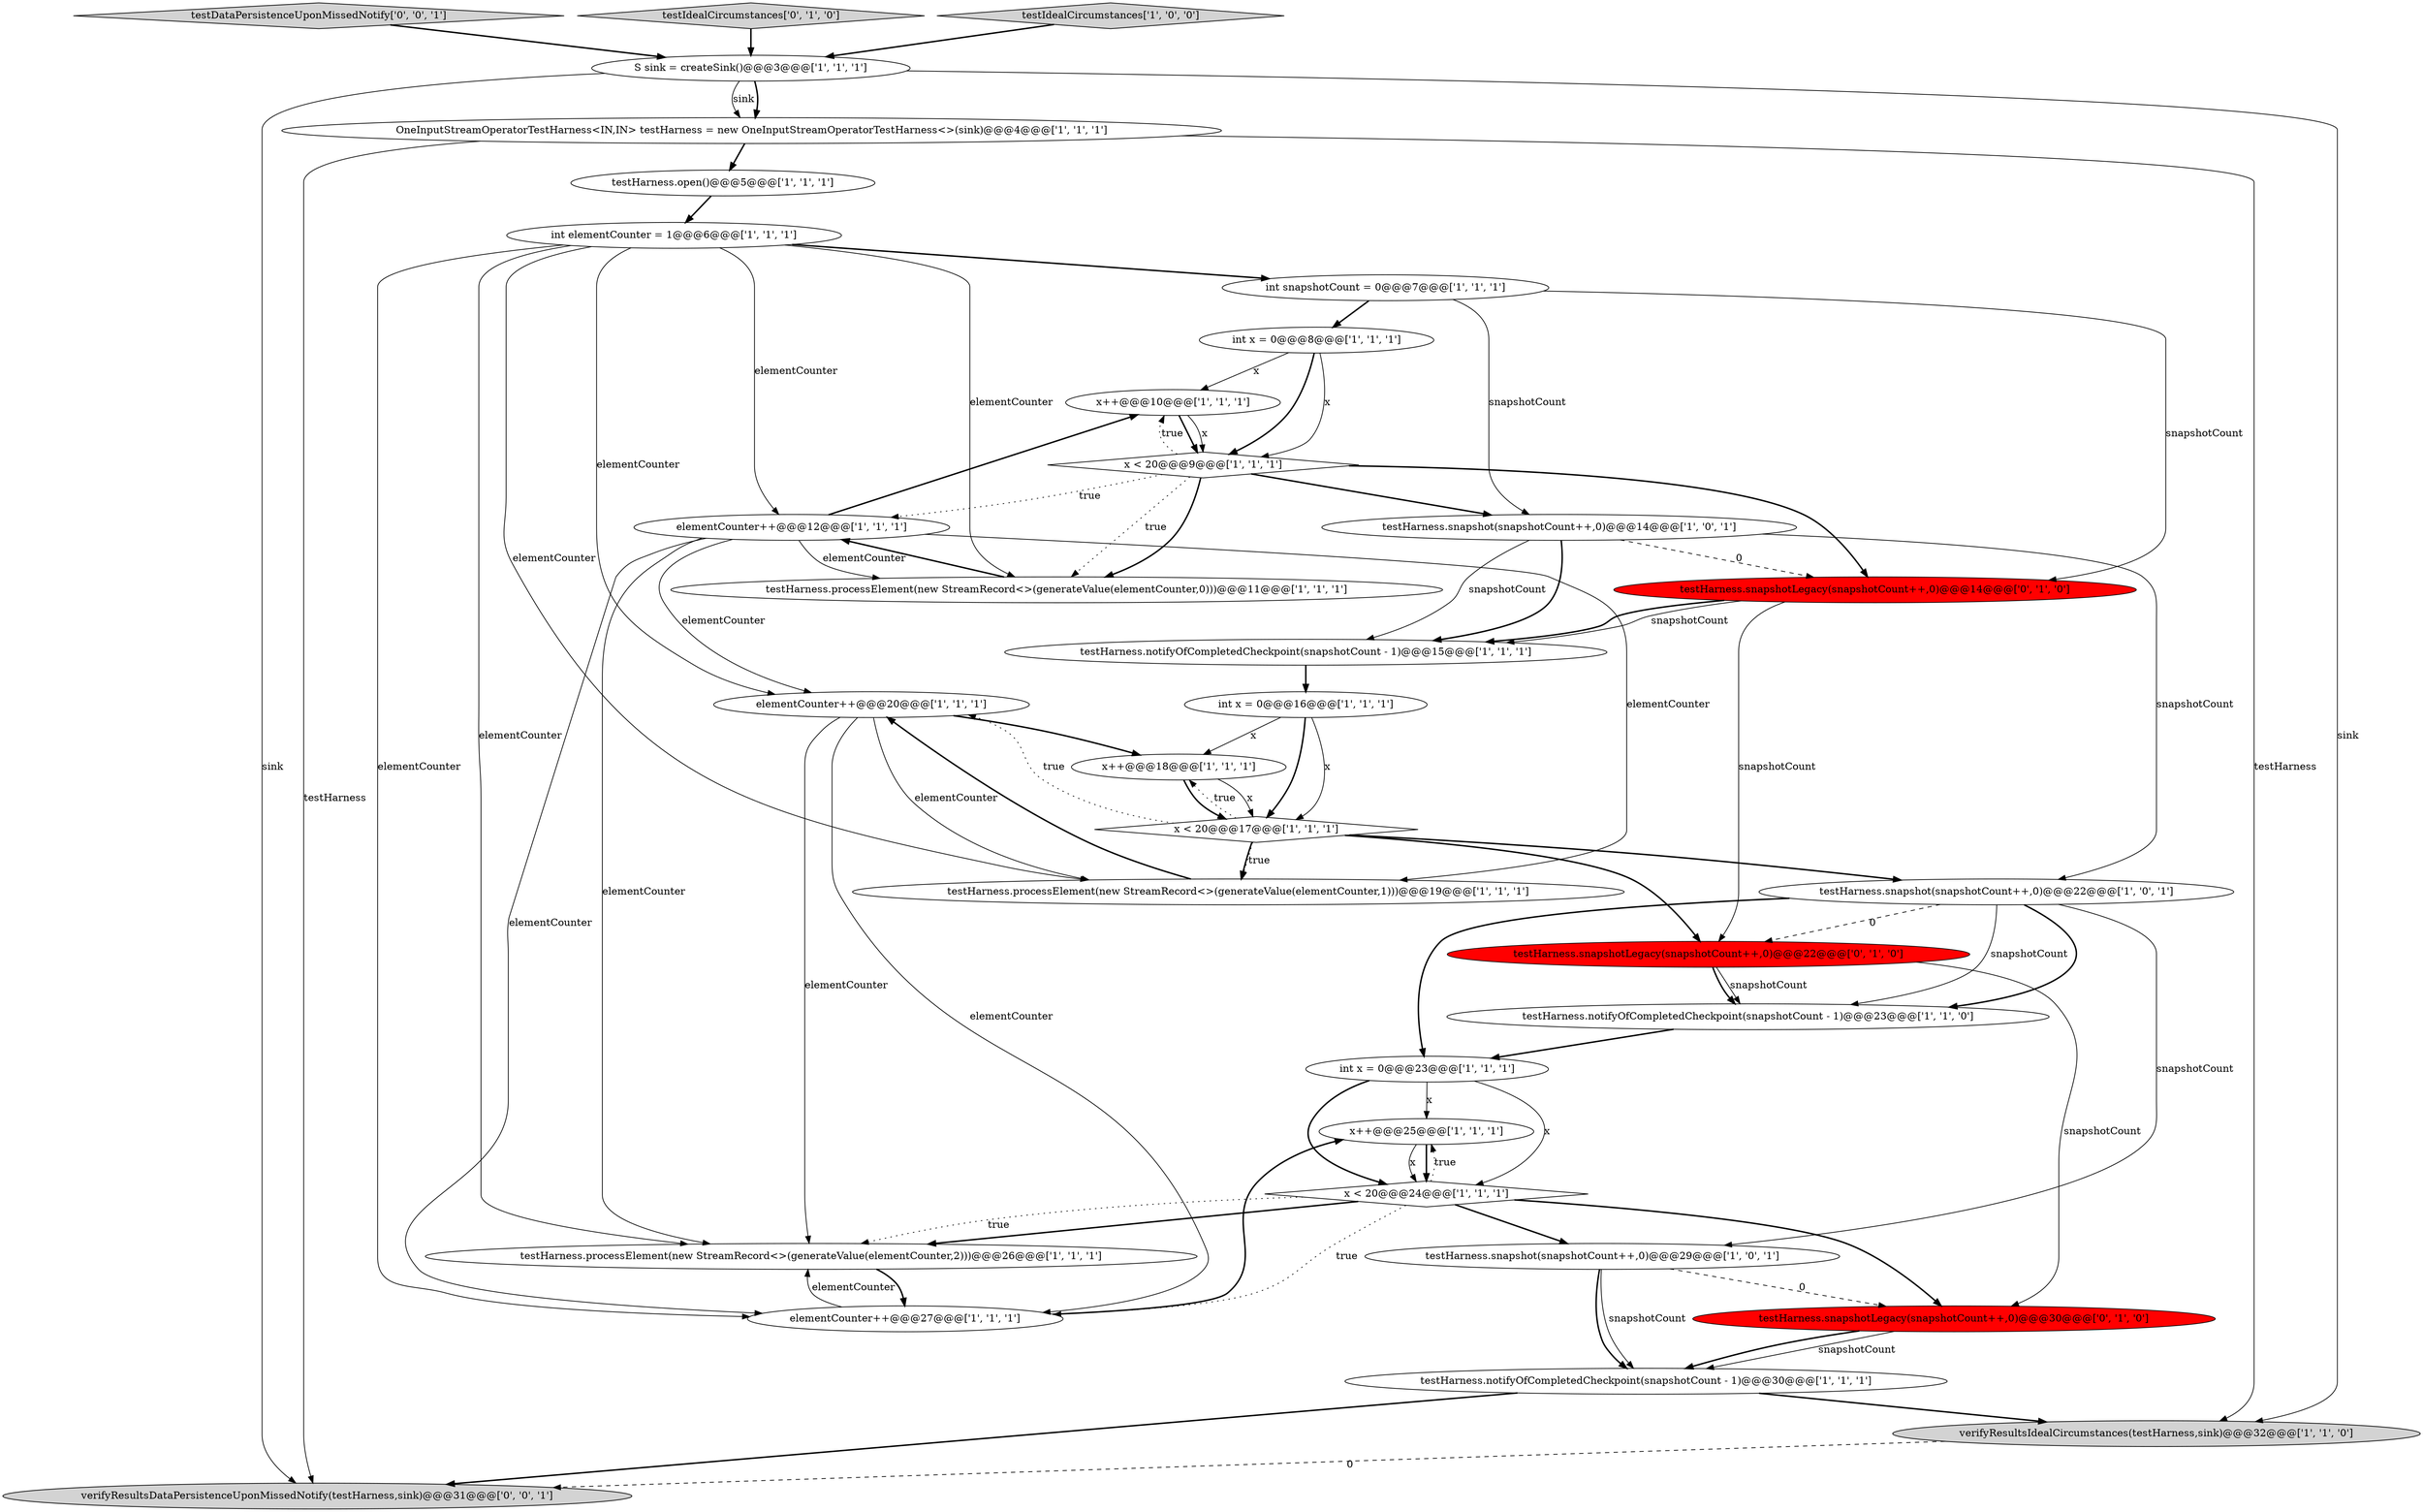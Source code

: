 digraph {
8 [style = filled, label = "testHarness.notifyOfCompletedCheckpoint(snapshotCount - 1)@@@23@@@['1', '1', '0']", fillcolor = white, shape = ellipse image = "AAA0AAABBB1BBB"];
15 [style = filled, label = "int elementCounter = 1@@@6@@@['1', '1', '1']", fillcolor = white, shape = ellipse image = "AAA0AAABBB1BBB"];
14 [style = filled, label = "int snapshotCount = 0@@@7@@@['1', '1', '1']", fillcolor = white, shape = ellipse image = "AAA0AAABBB1BBB"];
25 [style = filled, label = "elementCounter++@@@12@@@['1', '1', '1']", fillcolor = white, shape = ellipse image = "AAA0AAABBB1BBB"];
1 [style = filled, label = "x++@@@18@@@['1', '1', '1']", fillcolor = white, shape = ellipse image = "AAA0AAABBB1BBB"];
33 [style = filled, label = "testDataPersistenceUponMissedNotify['0', '0', '1']", fillcolor = lightgray, shape = diamond image = "AAA0AAABBB3BBB"];
29 [style = filled, label = "testIdealCircumstances['0', '1', '0']", fillcolor = lightgray, shape = diamond image = "AAA0AAABBB2BBB"];
32 [style = filled, label = "verifyResultsDataPersistenceUponMissedNotify(testHarness,sink)@@@31@@@['0', '0', '1']", fillcolor = lightgray, shape = ellipse image = "AAA0AAABBB3BBB"];
12 [style = filled, label = "testHarness.processElement(new StreamRecord<>(generateValue(elementCounter,2)))@@@26@@@['1', '1', '1']", fillcolor = white, shape = ellipse image = "AAA0AAABBB1BBB"];
21 [style = filled, label = "verifyResultsIdealCircumstances(testHarness,sink)@@@32@@@['1', '1', '0']", fillcolor = lightgray, shape = ellipse image = "AAA0AAABBB1BBB"];
18 [style = filled, label = "testIdealCircumstances['1', '0', '0']", fillcolor = lightgray, shape = diamond image = "AAA0AAABBB1BBB"];
30 [style = filled, label = "testHarness.snapshotLegacy(snapshotCount++,0)@@@22@@@['0', '1', '0']", fillcolor = red, shape = ellipse image = "AAA1AAABBB2BBB"];
20 [style = filled, label = "x++@@@25@@@['1', '1', '1']", fillcolor = white, shape = ellipse image = "AAA0AAABBB1BBB"];
23 [style = filled, label = "OneInputStreamOperatorTestHarness<IN,IN> testHarness = new OneInputStreamOperatorTestHarness<>(sink)@@@4@@@['1', '1', '1']", fillcolor = white, shape = ellipse image = "AAA0AAABBB1BBB"];
3 [style = filled, label = "x < 20@@@17@@@['1', '1', '1']", fillcolor = white, shape = diamond image = "AAA0AAABBB1BBB"];
19 [style = filled, label = "int x = 0@@@8@@@['1', '1', '1']", fillcolor = white, shape = ellipse image = "AAA0AAABBB1BBB"];
26 [style = filled, label = "testHarness.snapshot(snapshotCount++,0)@@@14@@@['1', '0', '1']", fillcolor = white, shape = ellipse image = "AAA0AAABBB1BBB"];
10 [style = filled, label = "testHarness.notifyOfCompletedCheckpoint(snapshotCount - 1)@@@15@@@['1', '1', '1']", fillcolor = white, shape = ellipse image = "AAA0AAABBB1BBB"];
28 [style = filled, label = "testHarness.snapshotLegacy(snapshotCount++,0)@@@14@@@['0', '1', '0']", fillcolor = red, shape = ellipse image = "AAA1AAABBB2BBB"];
27 [style = filled, label = "int x = 0@@@16@@@['1', '1', '1']", fillcolor = white, shape = ellipse image = "AAA0AAABBB1BBB"];
13 [style = filled, label = "testHarness.snapshot(snapshotCount++,0)@@@29@@@['1', '0', '1']", fillcolor = white, shape = ellipse image = "AAA0AAABBB1BBB"];
9 [style = filled, label = "elementCounter++@@@20@@@['1', '1', '1']", fillcolor = white, shape = ellipse image = "AAA0AAABBB1BBB"];
2 [style = filled, label = "testHarness.processElement(new StreamRecord<>(generateValue(elementCounter,1)))@@@19@@@['1', '1', '1']", fillcolor = white, shape = ellipse image = "AAA0AAABBB1BBB"];
4 [style = filled, label = "elementCounter++@@@27@@@['1', '1', '1']", fillcolor = white, shape = ellipse image = "AAA0AAABBB1BBB"];
16 [style = filled, label = "x++@@@10@@@['1', '1', '1']", fillcolor = white, shape = ellipse image = "AAA0AAABBB1BBB"];
6 [style = filled, label = "x < 20@@@24@@@['1', '1', '1']", fillcolor = white, shape = diamond image = "AAA0AAABBB1BBB"];
0 [style = filled, label = "x < 20@@@9@@@['1', '1', '1']", fillcolor = white, shape = diamond image = "AAA0AAABBB1BBB"];
7 [style = filled, label = "testHarness.notifyOfCompletedCheckpoint(snapshotCount - 1)@@@30@@@['1', '1', '1']", fillcolor = white, shape = ellipse image = "AAA0AAABBB1BBB"];
31 [style = filled, label = "testHarness.snapshotLegacy(snapshotCount++,0)@@@30@@@['0', '1', '0']", fillcolor = red, shape = ellipse image = "AAA1AAABBB2BBB"];
5 [style = filled, label = "testHarness.processElement(new StreamRecord<>(generateValue(elementCounter,0)))@@@11@@@['1', '1', '1']", fillcolor = white, shape = ellipse image = "AAA0AAABBB1BBB"];
22 [style = filled, label = "S sink = createSink()@@@3@@@['1', '1', '1']", fillcolor = white, shape = ellipse image = "AAA0AAABBB1BBB"];
11 [style = filled, label = "testHarness.open()@@@5@@@['1', '1', '1']", fillcolor = white, shape = ellipse image = "AAA0AAABBB1BBB"];
24 [style = filled, label = "int x = 0@@@23@@@['1', '1', '1']", fillcolor = white, shape = ellipse image = "AAA0AAABBB1BBB"];
17 [style = filled, label = "testHarness.snapshot(snapshotCount++,0)@@@22@@@['1', '0', '1']", fillcolor = white, shape = ellipse image = "AAA0AAABBB1BBB"];
27->1 [style = solid, label="x"];
7->32 [style = bold, label=""];
26->17 [style = solid, label="snapshotCount"];
16->0 [style = bold, label=""];
25->9 [style = solid, label="elementCounter"];
0->5 [style = dotted, label="true"];
24->6 [style = solid, label="x"];
14->26 [style = solid, label="snapshotCount"];
26->10 [style = bold, label=""];
15->2 [style = solid, label="elementCounter"];
25->4 [style = solid, label="elementCounter"];
17->8 [style = solid, label="snapshotCount"];
0->25 [style = dotted, label="true"];
1->3 [style = solid, label="x"];
30->31 [style = solid, label="snapshotCount"];
9->12 [style = solid, label="elementCounter"];
18->22 [style = bold, label=""];
15->12 [style = solid, label="elementCounter"];
15->4 [style = solid, label="elementCounter"];
30->8 [style = bold, label=""];
3->30 [style = bold, label=""];
16->0 [style = solid, label="x"];
28->30 [style = solid, label="snapshotCount"];
15->9 [style = solid, label="elementCounter"];
15->5 [style = solid, label="elementCounter"];
27->3 [style = solid, label="x"];
2->9 [style = bold, label=""];
20->6 [style = solid, label="x"];
22->23 [style = bold, label=""];
5->25 [style = bold, label=""];
21->32 [style = dashed, label="0"];
6->20 [style = dotted, label="true"];
3->2 [style = bold, label=""];
13->31 [style = dashed, label="0"];
15->25 [style = solid, label="elementCounter"];
6->12 [style = dotted, label="true"];
9->1 [style = bold, label=""];
3->1 [style = dotted, label="true"];
8->24 [style = bold, label=""];
17->8 [style = bold, label=""];
23->32 [style = solid, label="testHarness"];
28->10 [style = solid, label="snapshotCount"];
15->14 [style = bold, label=""];
31->7 [style = solid, label="snapshotCount"];
19->0 [style = solid, label="x"];
26->28 [style = dashed, label="0"];
1->3 [style = bold, label=""];
14->19 [style = bold, label=""];
23->21 [style = solid, label="testHarness"];
19->16 [style = solid, label="x"];
9->4 [style = solid, label="elementCounter"];
3->9 [style = dotted, label="true"];
25->2 [style = solid, label="elementCounter"];
26->10 [style = solid, label="snapshotCount"];
25->16 [style = bold, label=""];
31->7 [style = bold, label=""];
19->0 [style = bold, label=""];
22->23 [style = solid, label="sink"];
6->13 [style = bold, label=""];
4->20 [style = bold, label=""];
30->8 [style = solid, label="snapshotCount"];
14->28 [style = solid, label="snapshotCount"];
3->17 [style = bold, label=""];
0->16 [style = dotted, label="true"];
23->11 [style = bold, label=""];
33->22 [style = bold, label=""];
0->5 [style = bold, label=""];
6->12 [style = bold, label=""];
13->7 [style = solid, label="snapshotCount"];
17->13 [style = solid, label="snapshotCount"];
4->12 [style = solid, label="elementCounter"];
0->26 [style = bold, label=""];
28->10 [style = bold, label=""];
25->5 [style = solid, label="elementCounter"];
10->27 [style = bold, label=""];
27->3 [style = bold, label=""];
22->21 [style = solid, label="sink"];
25->12 [style = solid, label="elementCounter"];
20->6 [style = bold, label=""];
24->20 [style = solid, label="x"];
11->15 [style = bold, label=""];
22->32 [style = solid, label="sink"];
17->24 [style = bold, label=""];
6->31 [style = bold, label=""];
6->4 [style = dotted, label="true"];
12->4 [style = bold, label=""];
13->7 [style = bold, label=""];
7->21 [style = bold, label=""];
9->2 [style = solid, label="elementCounter"];
29->22 [style = bold, label=""];
24->6 [style = bold, label=""];
17->30 [style = dashed, label="0"];
0->28 [style = bold, label=""];
3->2 [style = dotted, label="true"];
}
